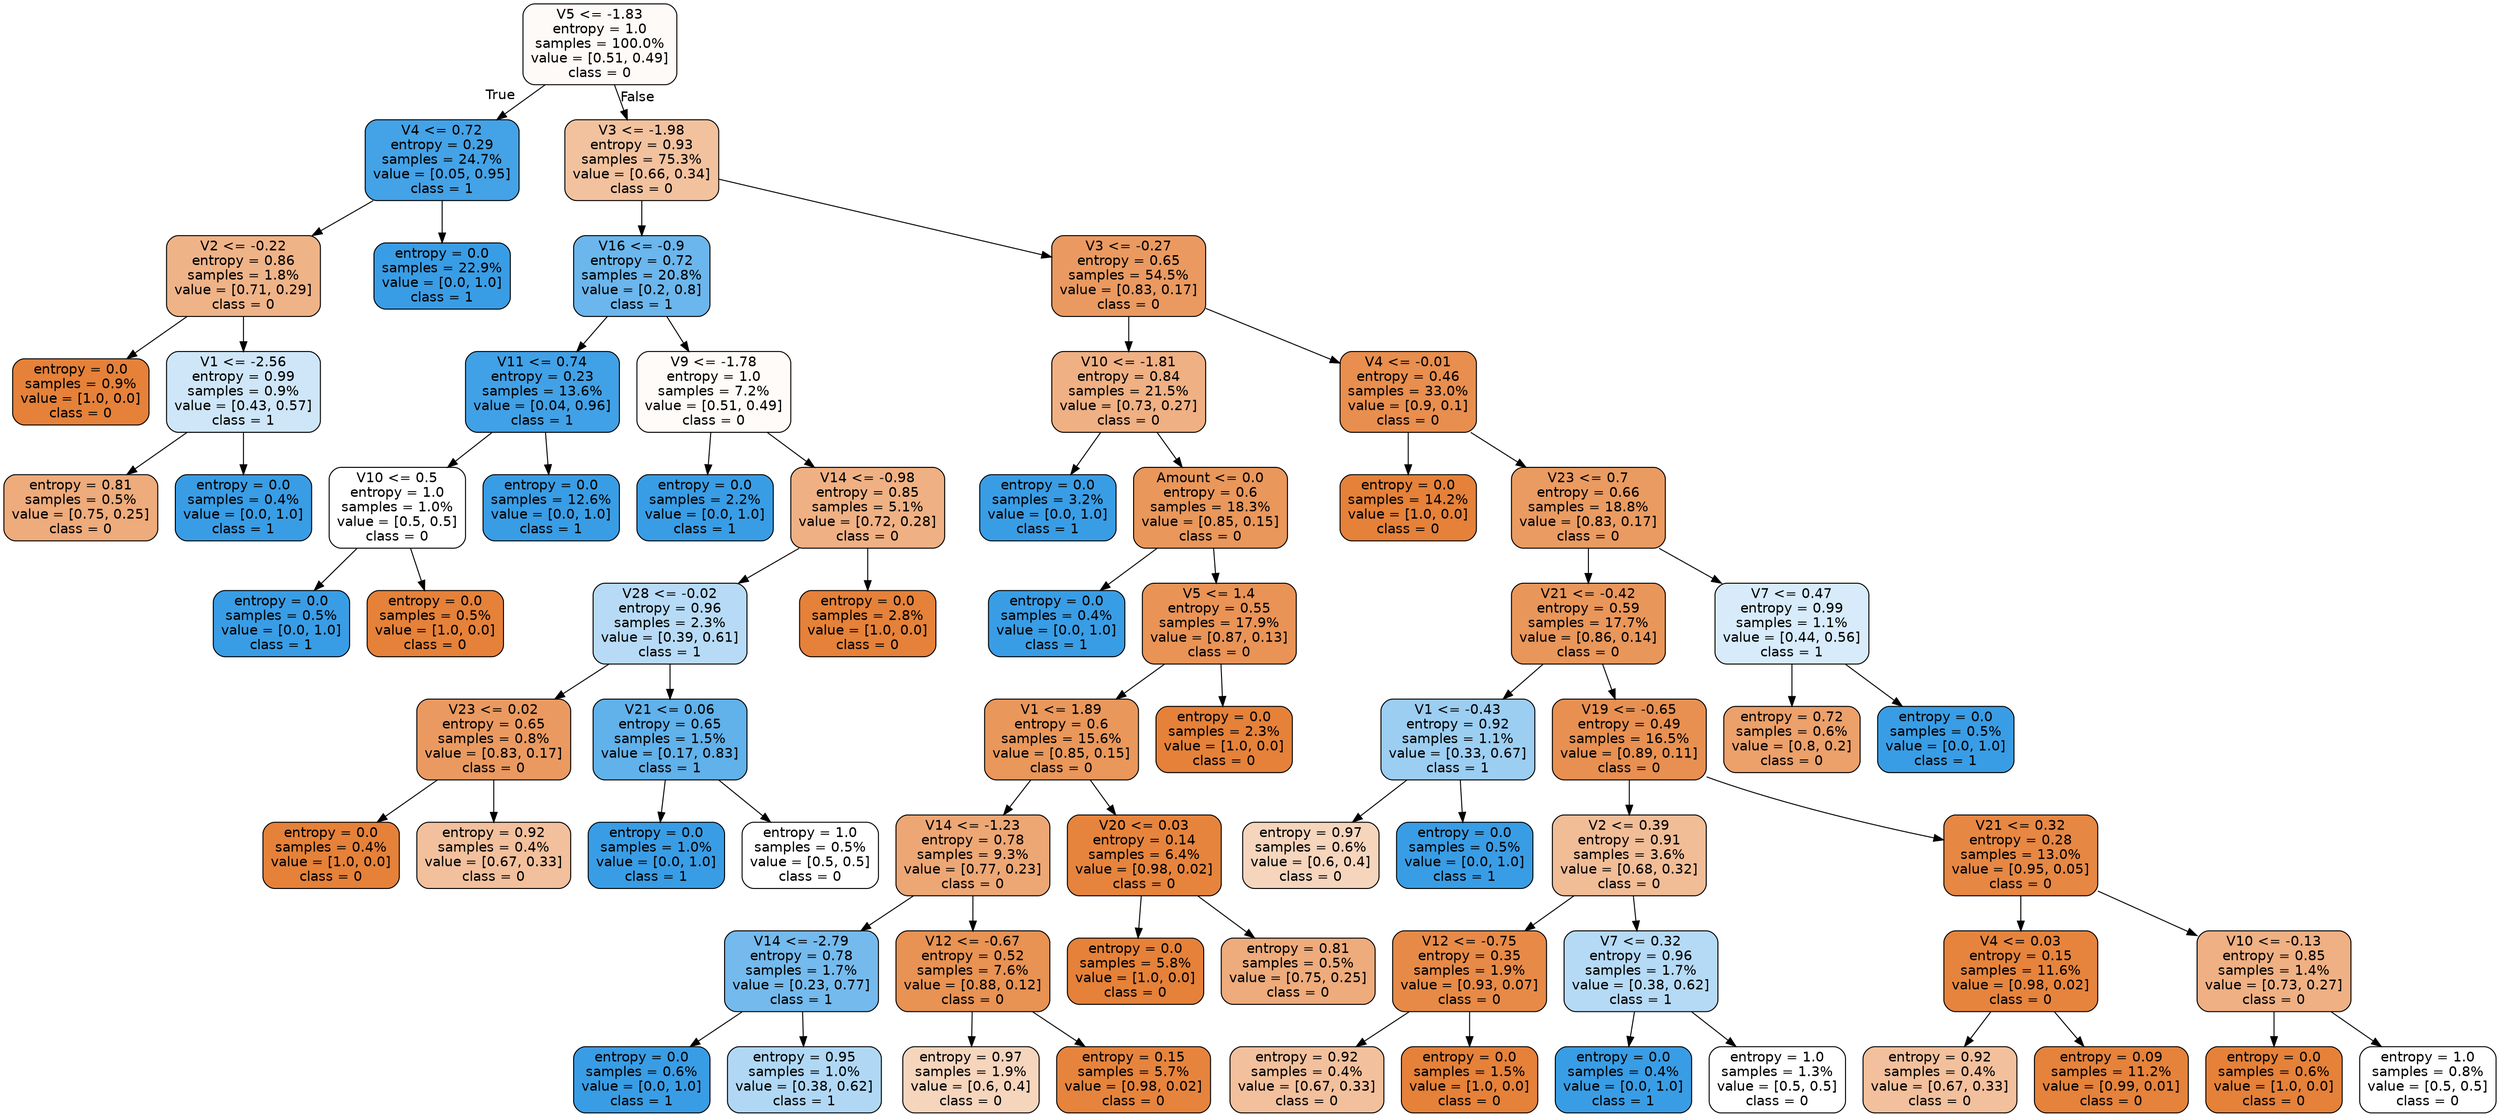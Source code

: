 digraph Tree {
node [shape=box, style="filled, rounded", color="black", fontname=helvetica] ;
edge [fontname=helvetica] ;
0 [label="V5 <= -1.83\nentropy = 1.0\nsamples = 100.0%\nvalue = [0.51, 0.49]\nclass = 0", fillcolor="#fefaf8"] ;
1 [label="V4 <= 0.72\nentropy = 0.29\nsamples = 24.7%\nvalue = [0.05, 0.95]\nclass = 1", fillcolor="#44a2e6"] ;
0 -> 1 [labeldistance=2.5, labelangle=45, headlabel="True"] ;
2 [label="V2 <= -0.22\nentropy = 0.86\nsamples = 1.8%\nvalue = [0.71, 0.29]\nclass = 0", fillcolor="#efb388"] ;
1 -> 2 ;
3 [label="entropy = 0.0\nsamples = 0.9%\nvalue = [1.0, 0.0]\nclass = 0", fillcolor="#e58139"] ;
2 -> 3 ;
4 [label="V1 <= -2.56\nentropy = 0.99\nsamples = 0.9%\nvalue = [0.43, 0.57]\nclass = 1", fillcolor="#cee6f8"] ;
2 -> 4 ;
5 [label="entropy = 0.81\nsamples = 0.5%\nvalue = [0.75, 0.25]\nclass = 0", fillcolor="#eeab7b"] ;
4 -> 5 ;
6 [label="entropy = 0.0\nsamples = 0.4%\nvalue = [0.0, 1.0]\nclass = 1", fillcolor="#399de5"] ;
4 -> 6 ;
7 [label="entropy = 0.0\nsamples = 22.9%\nvalue = [0.0, 1.0]\nclass = 1", fillcolor="#399de5"] ;
1 -> 7 ;
8 [label="V3 <= -1.98\nentropy = 0.93\nsamples = 75.3%\nvalue = [0.66, 0.34]\nclass = 0", fillcolor="#f2c29f"] ;
0 -> 8 [labeldistance=2.5, labelangle=-45, headlabel="False"] ;
9 [label="V16 <= -0.9\nentropy = 0.72\nsamples = 20.8%\nvalue = [0.2, 0.8]\nclass = 1", fillcolor="#6bb6ec"] ;
8 -> 9 ;
10 [label="V11 <= 0.74\nentropy = 0.23\nsamples = 13.6%\nvalue = [0.04, 0.96]\nclass = 1", fillcolor="#41a1e6"] ;
9 -> 10 ;
11 [label="V10 <= 0.5\nentropy = 1.0\nsamples = 1.0%\nvalue = [0.5, 0.5]\nclass = 0", fillcolor="#ffffff"] ;
10 -> 11 ;
12 [label="entropy = 0.0\nsamples = 0.5%\nvalue = [0.0, 1.0]\nclass = 1", fillcolor="#399de5"] ;
11 -> 12 ;
13 [label="entropy = 0.0\nsamples = 0.5%\nvalue = [1.0, 0.0]\nclass = 0", fillcolor="#e58139"] ;
11 -> 13 ;
14 [label="entropy = 0.0\nsamples = 12.6%\nvalue = [0.0, 1.0]\nclass = 1", fillcolor="#399de5"] ;
10 -> 14 ;
15 [label="V9 <= -1.78\nentropy = 1.0\nsamples = 7.2%\nvalue = [0.51, 0.49]\nclass = 0", fillcolor="#fefbf8"] ;
9 -> 15 ;
16 [label="entropy = 0.0\nsamples = 2.2%\nvalue = [0.0, 1.0]\nclass = 1", fillcolor="#399de5"] ;
15 -> 16 ;
17 [label="V14 <= -0.98\nentropy = 0.85\nsamples = 5.1%\nvalue = [0.72, 0.28]\nclass = 0", fillcolor="#efb184"] ;
15 -> 17 ;
18 [label="V28 <= -0.02\nentropy = 0.96\nsamples = 2.3%\nvalue = [0.39, 0.61]\nclass = 1", fillcolor="#b7dbf6"] ;
17 -> 18 ;
19 [label="V23 <= 0.02\nentropy = 0.65\nsamples = 0.8%\nvalue = [0.83, 0.17]\nclass = 0", fillcolor="#ea9a61"] ;
18 -> 19 ;
20 [label="entropy = 0.0\nsamples = 0.4%\nvalue = [1.0, 0.0]\nclass = 0", fillcolor="#e58139"] ;
19 -> 20 ;
21 [label="entropy = 0.92\nsamples = 0.4%\nvalue = [0.67, 0.33]\nclass = 0", fillcolor="#f2c09c"] ;
19 -> 21 ;
22 [label="V21 <= 0.06\nentropy = 0.65\nsamples = 1.5%\nvalue = [0.17, 0.83]\nclass = 1", fillcolor="#61b1ea"] ;
18 -> 22 ;
23 [label="entropy = 0.0\nsamples = 1.0%\nvalue = [0.0, 1.0]\nclass = 1", fillcolor="#399de5"] ;
22 -> 23 ;
24 [label="entropy = 1.0\nsamples = 0.5%\nvalue = [0.5, 0.5]\nclass = 0", fillcolor="#ffffff"] ;
22 -> 24 ;
25 [label="entropy = 0.0\nsamples = 2.8%\nvalue = [1.0, 0.0]\nclass = 0", fillcolor="#e58139"] ;
17 -> 25 ;
26 [label="V3 <= -0.27\nentropy = 0.65\nsamples = 54.5%\nvalue = [0.83, 0.17]\nclass = 0", fillcolor="#ea9a60"] ;
8 -> 26 ;
27 [label="V10 <= -1.81\nentropy = 0.84\nsamples = 21.5%\nvalue = [0.73, 0.27]\nclass = 0", fillcolor="#efb083"] ;
26 -> 27 ;
28 [label="entropy = 0.0\nsamples = 3.2%\nvalue = [0.0, 1.0]\nclass = 1", fillcolor="#399de5"] ;
27 -> 28 ;
29 [label="Amount <= 0.0\nentropy = 0.6\nsamples = 18.3%\nvalue = [0.85, 0.15]\nclass = 0", fillcolor="#e9975b"] ;
27 -> 29 ;
30 [label="entropy = 0.0\nsamples = 0.4%\nvalue = [0.0, 1.0]\nclass = 1", fillcolor="#399de5"] ;
29 -> 30 ;
31 [label="V5 <= 1.4\nentropy = 0.55\nsamples = 17.9%\nvalue = [0.87, 0.13]\nclass = 0", fillcolor="#e99356"] ;
29 -> 31 ;
32 [label="V1 <= 1.89\nentropy = 0.6\nsamples = 15.6%\nvalue = [0.85, 0.15]\nclass = 0", fillcolor="#e9975b"] ;
31 -> 32 ;
33 [label="V14 <= -1.23\nentropy = 0.78\nsamples = 9.3%\nvalue = [0.77, 0.23]\nclass = 0", fillcolor="#eda775"] ;
32 -> 33 ;
34 [label="V14 <= -2.79\nentropy = 0.78\nsamples = 1.7%\nvalue = [0.23, 0.77]\nclass = 1", fillcolor="#74baed"] ;
33 -> 34 ;
35 [label="entropy = 0.0\nsamples = 0.6%\nvalue = [0.0, 1.0]\nclass = 1", fillcolor="#399de5"] ;
34 -> 35 ;
36 [label="entropy = 0.95\nsamples = 1.0%\nvalue = [0.38, 0.62]\nclass = 1", fillcolor="#b0d8f5"] ;
34 -> 36 ;
37 [label="V12 <= -0.67\nentropy = 0.52\nsamples = 7.6%\nvalue = [0.88, 0.12]\nclass = 0", fillcolor="#e89253"] ;
33 -> 37 ;
38 [label="entropy = 0.97\nsamples = 1.9%\nvalue = [0.6, 0.4]\nclass = 0", fillcolor="#f6d5bd"] ;
37 -> 38 ;
39 [label="entropy = 0.15\nsamples = 5.7%\nvalue = [0.98, 0.02]\nclass = 0", fillcolor="#e6843d"] ;
37 -> 39 ;
40 [label="V20 <= 0.03\nentropy = 0.14\nsamples = 6.4%\nvalue = [0.98, 0.02]\nclass = 0", fillcolor="#e6843d"] ;
32 -> 40 ;
41 [label="entropy = 0.0\nsamples = 5.8%\nvalue = [1.0, 0.0]\nclass = 0", fillcolor="#e58139"] ;
40 -> 41 ;
42 [label="entropy = 0.81\nsamples = 0.5%\nvalue = [0.75, 0.25]\nclass = 0", fillcolor="#eeab7b"] ;
40 -> 42 ;
43 [label="entropy = 0.0\nsamples = 2.3%\nvalue = [1.0, 0.0]\nclass = 0", fillcolor="#e58139"] ;
31 -> 43 ;
44 [label="V4 <= -0.01\nentropy = 0.46\nsamples = 33.0%\nvalue = [0.9, 0.1]\nclass = 0", fillcolor="#e88e4e"] ;
26 -> 44 ;
45 [label="entropy = 0.0\nsamples = 14.2%\nvalue = [1.0, 0.0]\nclass = 0", fillcolor="#e58139"] ;
44 -> 45 ;
46 [label="V23 <= 0.7\nentropy = 0.66\nsamples = 18.8%\nvalue = [0.83, 0.17]\nclass = 0", fillcolor="#ea9b61"] ;
44 -> 46 ;
47 [label="V21 <= -0.42\nentropy = 0.59\nsamples = 17.7%\nvalue = [0.86, 0.14]\nclass = 0", fillcolor="#e9965a"] ;
46 -> 47 ;
48 [label="V1 <= -0.43\nentropy = 0.92\nsamples = 1.1%\nvalue = [0.33, 0.67]\nclass = 1", fillcolor="#9ccef2"] ;
47 -> 48 ;
49 [label="entropy = 0.97\nsamples = 0.6%\nvalue = [0.6, 0.4]\nclass = 0", fillcolor="#f6d5bd"] ;
48 -> 49 ;
50 [label="entropy = 0.0\nsamples = 0.5%\nvalue = [0.0, 1.0]\nclass = 1", fillcolor="#399de5"] ;
48 -> 50 ;
51 [label="V19 <= -0.65\nentropy = 0.49\nsamples = 16.5%\nvalue = [0.89, 0.11]\nclass = 0", fillcolor="#e89051"] ;
47 -> 51 ;
52 [label="V2 <= 0.39\nentropy = 0.91\nsamples = 3.6%\nvalue = [0.68, 0.32]\nclass = 0", fillcolor="#f1bd97"] ;
51 -> 52 ;
53 [label="V12 <= -0.75\nentropy = 0.35\nsamples = 1.9%\nvalue = [0.93, 0.07]\nclass = 0", fillcolor="#e78a47"] ;
52 -> 53 ;
54 [label="entropy = 0.92\nsamples = 0.4%\nvalue = [0.67, 0.33]\nclass = 0", fillcolor="#f2c09c"] ;
53 -> 54 ;
55 [label="entropy = 0.0\nsamples = 1.5%\nvalue = [1.0, 0.0]\nclass = 0", fillcolor="#e58139"] ;
53 -> 55 ;
56 [label="V7 <= 0.32\nentropy = 0.96\nsamples = 1.7%\nvalue = [0.38, 0.62]\nclass = 1", fillcolor="#b5daf5"] ;
52 -> 56 ;
57 [label="entropy = 0.0\nsamples = 0.4%\nvalue = [0.0, 1.0]\nclass = 1", fillcolor="#399de5"] ;
56 -> 57 ;
58 [label="entropy = 1.0\nsamples = 1.3%\nvalue = [0.5, 0.5]\nclass = 0", fillcolor="#ffffff"] ;
56 -> 58 ;
59 [label="V21 <= 0.32\nentropy = 0.28\nsamples = 13.0%\nvalue = [0.95, 0.05]\nclass = 0", fillcolor="#e68743"] ;
51 -> 59 ;
60 [label="V4 <= 0.03\nentropy = 0.15\nsamples = 11.6%\nvalue = [0.98, 0.02]\nclass = 0", fillcolor="#e6843d"] ;
59 -> 60 ;
61 [label="entropy = 0.92\nsamples = 0.4%\nvalue = [0.67, 0.33]\nclass = 0", fillcolor="#f2c09c"] ;
60 -> 61 ;
62 [label="entropy = 0.09\nsamples = 11.2%\nvalue = [0.99, 0.01]\nclass = 0", fillcolor="#e5823b"] ;
60 -> 62 ;
63 [label="V10 <= -0.13\nentropy = 0.85\nsamples = 1.4%\nvalue = [0.73, 0.27]\nclass = 0", fillcolor="#efb083"] ;
59 -> 63 ;
64 [label="entropy = 0.0\nsamples = 0.6%\nvalue = [1.0, 0.0]\nclass = 0", fillcolor="#e58139"] ;
63 -> 64 ;
65 [label="entropy = 1.0\nsamples = 0.8%\nvalue = [0.5, 0.5]\nclass = 0", fillcolor="#ffffff"] ;
63 -> 65 ;
66 [label="V7 <= 0.47\nentropy = 0.99\nsamples = 1.1%\nvalue = [0.44, 0.56]\nclass = 1", fillcolor="#d7ebfa"] ;
46 -> 66 ;
67 [label="entropy = 0.72\nsamples = 0.6%\nvalue = [0.8, 0.2]\nclass = 0", fillcolor="#eca06a"] ;
66 -> 67 ;
68 [label="entropy = 0.0\nsamples = 0.5%\nvalue = [0.0, 1.0]\nclass = 1", fillcolor="#399de5"] ;
66 -> 68 ;
}